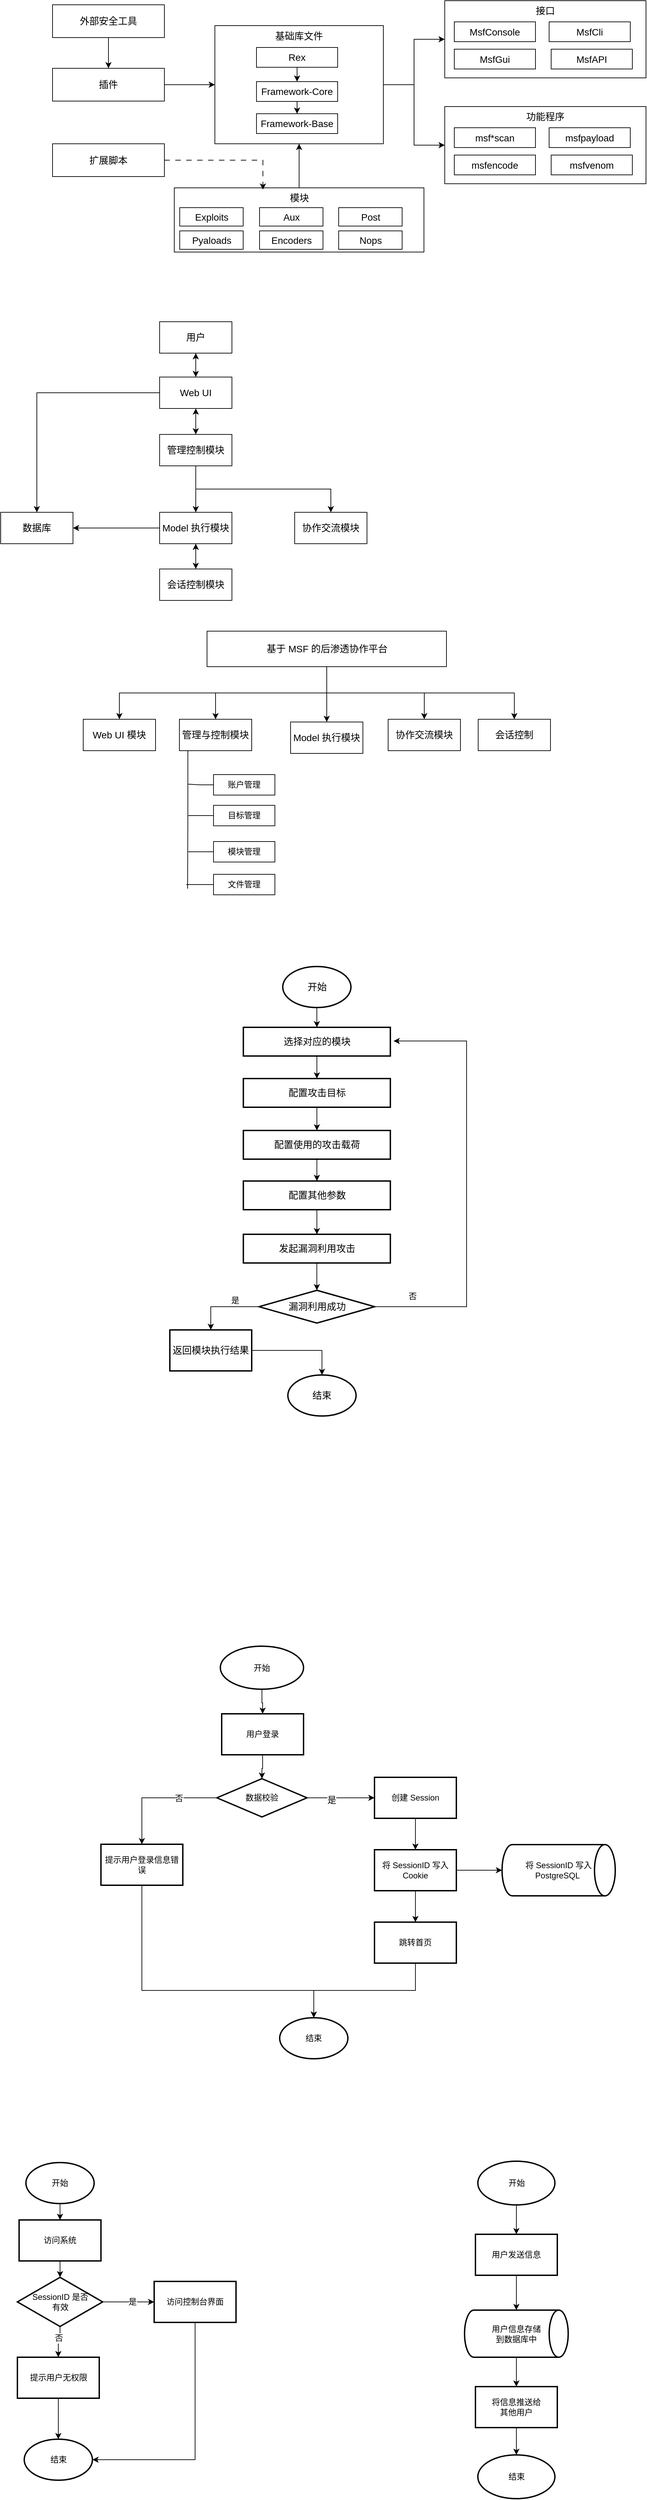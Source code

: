 <mxfile version="24.5.2" type="github">
  <diagram name="第 1 页" id="Pq7LRNEMIVmDGtsw7FPM">
    <mxGraphModel dx="1235" dy="669" grid="0" gridSize="10" guides="1" tooltips="1" connect="1" arrows="1" fold="1" page="0" pageScale="1" pageWidth="827" pageHeight="1169" math="0" shadow="0">
      <root>
        <mxCell id="0" />
        <mxCell id="1" parent="0" />
        <mxCell id="Ie2kDliUhMyuqAFJr6fS-40" value="" style="group" parent="1" vertex="1" connectable="0">
          <mxGeometry x="126" y="84" width="870" height="368" as="geometry" />
        </mxCell>
        <mxCell id="Ie2kDliUhMyuqAFJr6fS-12" value="" style="edgeStyle=orthogonalEdgeStyle;rounded=0;orthogonalLoop=1;jettySize=auto;html=1;" parent="Ie2kDliUhMyuqAFJr6fS-40" source="Ie2kDliUhMyuqAFJr6fS-1" target="Ie2kDliUhMyuqAFJr6fS-2" edge="1">
          <mxGeometry relative="1" as="geometry" />
        </mxCell>
        <mxCell id="Ie2kDliUhMyuqAFJr6fS-1" value="外部安全工具" style="rounded=0;whiteSpace=wrap;html=1;fontSize=14;" parent="Ie2kDliUhMyuqAFJr6fS-40" vertex="1">
          <mxGeometry y="6" width="164" height="48" as="geometry" />
        </mxCell>
        <mxCell id="Ie2kDliUhMyuqAFJr6fS-10" value="" style="edgeStyle=orthogonalEdgeStyle;rounded=0;orthogonalLoop=1;jettySize=auto;html=1;" parent="Ie2kDliUhMyuqAFJr6fS-40" source="Ie2kDliUhMyuqAFJr6fS-2" target="Ie2kDliUhMyuqAFJr6fS-3" edge="1">
          <mxGeometry relative="1" as="geometry" />
        </mxCell>
        <mxCell id="Ie2kDliUhMyuqAFJr6fS-2" value="插件" style="rounded=0;whiteSpace=wrap;html=1;fontSize=14;" parent="Ie2kDliUhMyuqAFJr6fS-40" vertex="1">
          <mxGeometry y="99" width="164" height="48" as="geometry" />
        </mxCell>
        <mxCell id="Ie2kDliUhMyuqAFJr6fS-4" value="扩展脚本" style="rounded=0;whiteSpace=wrap;html=1;fontSize=14;" parent="Ie2kDliUhMyuqAFJr6fS-40" vertex="1">
          <mxGeometry y="209.5" width="164" height="48" as="geometry" />
        </mxCell>
        <mxCell id="Ie2kDliUhMyuqAFJr6fS-11" value="" style="group" parent="Ie2kDliUhMyuqAFJr6fS-40" vertex="1" connectable="0">
          <mxGeometry x="238" y="36.5" width="247" height="173" as="geometry" />
        </mxCell>
        <mxCell id="Ie2kDliUhMyuqAFJr6fS-3" value="基础库文件" style="rounded=0;whiteSpace=wrap;html=1;fontSize=14;verticalAlign=top;" parent="Ie2kDliUhMyuqAFJr6fS-11" vertex="1">
          <mxGeometry width="247" height="173" as="geometry" />
        </mxCell>
        <mxCell id="Ie2kDliUhMyuqAFJr6fS-8" value="" style="edgeStyle=orthogonalEdgeStyle;rounded=0;orthogonalLoop=1;jettySize=auto;html=1;" parent="Ie2kDliUhMyuqAFJr6fS-11" source="Ie2kDliUhMyuqAFJr6fS-5" target="Ie2kDliUhMyuqAFJr6fS-6" edge="1">
          <mxGeometry relative="1" as="geometry" />
        </mxCell>
        <mxCell id="Ie2kDliUhMyuqAFJr6fS-5" value="Rex" style="rounded=0;whiteSpace=wrap;html=1;fontSize=14;" parent="Ie2kDliUhMyuqAFJr6fS-11" vertex="1">
          <mxGeometry x="61" y="32" width="119" height="29" as="geometry" />
        </mxCell>
        <mxCell id="Ie2kDliUhMyuqAFJr6fS-9" value="" style="edgeStyle=orthogonalEdgeStyle;rounded=0;orthogonalLoop=1;jettySize=auto;html=1;" parent="Ie2kDliUhMyuqAFJr6fS-11" source="Ie2kDliUhMyuqAFJr6fS-6" target="Ie2kDliUhMyuqAFJr6fS-7" edge="1">
          <mxGeometry relative="1" as="geometry" />
        </mxCell>
        <mxCell id="Ie2kDliUhMyuqAFJr6fS-6" value="Framework-Core" style="rounded=0;whiteSpace=wrap;html=1;fontSize=14;" parent="Ie2kDliUhMyuqAFJr6fS-11" vertex="1">
          <mxGeometry x="61" y="82" width="119" height="29" as="geometry" />
        </mxCell>
        <mxCell id="Ie2kDliUhMyuqAFJr6fS-7" value="Framework-Base" style="rounded=0;whiteSpace=wrap;html=1;fontSize=14;" parent="Ie2kDliUhMyuqAFJr6fS-11" vertex="1">
          <mxGeometry x="61" y="129" width="119" height="29" as="geometry" />
        </mxCell>
        <mxCell id="Ie2kDliUhMyuqAFJr6fS-20" value="" style="group" parent="Ie2kDliUhMyuqAFJr6fS-40" vertex="1" connectable="0">
          <mxGeometry x="178.5" y="274" width="366" height="94" as="geometry" />
        </mxCell>
        <mxCell id="Ie2kDliUhMyuqAFJr6fS-13" value="模块" style="rounded=0;whiteSpace=wrap;html=1;fontSize=14;verticalAlign=top;" parent="Ie2kDliUhMyuqAFJr6fS-20" vertex="1">
          <mxGeometry width="366" height="94" as="geometry" />
        </mxCell>
        <mxCell id="Ie2kDliUhMyuqAFJr6fS-14" value="Exploits" style="rounded=0;whiteSpace=wrap;html=1;fontSize=14;" parent="Ie2kDliUhMyuqAFJr6fS-20" vertex="1">
          <mxGeometry x="8" y="29" width="93" height="27" as="geometry" />
        </mxCell>
        <mxCell id="Ie2kDliUhMyuqAFJr6fS-15" value="Aux" style="rounded=0;whiteSpace=wrap;html=1;fontSize=14;" parent="Ie2kDliUhMyuqAFJr6fS-20" vertex="1">
          <mxGeometry x="125" y="29" width="93" height="27" as="geometry" />
        </mxCell>
        <mxCell id="Ie2kDliUhMyuqAFJr6fS-16" value="Post" style="rounded=0;whiteSpace=wrap;html=1;fontSize=14;" parent="Ie2kDliUhMyuqAFJr6fS-20" vertex="1">
          <mxGeometry x="241" y="29" width="93" height="27" as="geometry" />
        </mxCell>
        <mxCell id="Ie2kDliUhMyuqAFJr6fS-17" value="Pyaloads" style="rounded=0;whiteSpace=wrap;html=1;fontSize=14;" parent="Ie2kDliUhMyuqAFJr6fS-20" vertex="1">
          <mxGeometry x="8" y="63" width="93" height="27" as="geometry" />
        </mxCell>
        <mxCell id="Ie2kDliUhMyuqAFJr6fS-18" value="Encoders" style="rounded=0;whiteSpace=wrap;html=1;fontSize=14;" parent="Ie2kDliUhMyuqAFJr6fS-20" vertex="1">
          <mxGeometry x="125" y="63" width="93" height="27" as="geometry" />
        </mxCell>
        <mxCell id="Ie2kDliUhMyuqAFJr6fS-19" value="Nops" style="rounded=0;whiteSpace=wrap;html=1;fontSize=14;" parent="Ie2kDliUhMyuqAFJr6fS-20" vertex="1">
          <mxGeometry x="241" y="63" width="93" height="27" as="geometry" />
        </mxCell>
        <mxCell id="Ie2kDliUhMyuqAFJr6fS-23" style="edgeStyle=orthogonalEdgeStyle;rounded=0;orthogonalLoop=1;jettySize=auto;html=1;entryX=0.5;entryY=1;entryDx=0;entryDy=0;" parent="Ie2kDliUhMyuqAFJr6fS-40" source="Ie2kDliUhMyuqAFJr6fS-13" target="Ie2kDliUhMyuqAFJr6fS-3" edge="1">
          <mxGeometry relative="1" as="geometry" />
        </mxCell>
        <mxCell id="Ie2kDliUhMyuqAFJr6fS-24" style="edgeStyle=orthogonalEdgeStyle;rounded=0;orthogonalLoop=1;jettySize=auto;html=1;entryX=0.355;entryY=0.028;entryDx=0;entryDy=0;entryPerimeter=0;dashed=1;dashPattern=8 8;" parent="Ie2kDliUhMyuqAFJr6fS-40" source="Ie2kDliUhMyuqAFJr6fS-4" target="Ie2kDliUhMyuqAFJr6fS-13" edge="1">
          <mxGeometry relative="1" as="geometry" />
        </mxCell>
        <mxCell id="Ie2kDliUhMyuqAFJr6fS-31" value="" style="group" parent="Ie2kDliUhMyuqAFJr6fS-40" vertex="1" connectable="0">
          <mxGeometry x="575" width="295" height="113" as="geometry" />
        </mxCell>
        <mxCell id="Ie2kDliUhMyuqAFJr6fS-25" value="接口" style="rounded=0;whiteSpace=wrap;html=1;fontSize=14;verticalAlign=top;" parent="Ie2kDliUhMyuqAFJr6fS-31" vertex="1">
          <mxGeometry width="295" height="113" as="geometry" />
        </mxCell>
        <mxCell id="Ie2kDliUhMyuqAFJr6fS-26" value="MsfConsole" style="rounded=0;whiteSpace=wrap;html=1;fontSize=14;" parent="Ie2kDliUhMyuqAFJr6fS-31" vertex="1">
          <mxGeometry x="14" y="31" width="119" height="29" as="geometry" />
        </mxCell>
        <mxCell id="Ie2kDliUhMyuqAFJr6fS-27" value="MsfCli" style="rounded=0;whiteSpace=wrap;html=1;fontSize=14;" parent="Ie2kDliUhMyuqAFJr6fS-31" vertex="1">
          <mxGeometry x="153" y="31" width="119" height="29" as="geometry" />
        </mxCell>
        <mxCell id="Ie2kDliUhMyuqAFJr6fS-28" value="MsfGui" style="rounded=0;whiteSpace=wrap;html=1;fontSize=14;" parent="Ie2kDliUhMyuqAFJr6fS-31" vertex="1">
          <mxGeometry x="14" y="71" width="119" height="29" as="geometry" />
        </mxCell>
        <mxCell id="Ie2kDliUhMyuqAFJr6fS-29" value="MsfAPI" style="rounded=0;whiteSpace=wrap;html=1;fontSize=14;" parent="Ie2kDliUhMyuqAFJr6fS-31" vertex="1">
          <mxGeometry x="156" y="71" width="119" height="29" as="geometry" />
        </mxCell>
        <mxCell id="Ie2kDliUhMyuqAFJr6fS-32" value="" style="group" parent="Ie2kDliUhMyuqAFJr6fS-40" vertex="1" connectable="0">
          <mxGeometry x="575" y="155" width="295" height="113" as="geometry" />
        </mxCell>
        <mxCell id="Ie2kDliUhMyuqAFJr6fS-33" value="功能程序" style="rounded=0;whiteSpace=wrap;html=1;fontSize=14;verticalAlign=top;" parent="Ie2kDliUhMyuqAFJr6fS-32" vertex="1">
          <mxGeometry width="295" height="113" as="geometry" />
        </mxCell>
        <mxCell id="Ie2kDliUhMyuqAFJr6fS-34" value="msf*scan" style="rounded=0;whiteSpace=wrap;html=1;fontSize=14;" parent="Ie2kDliUhMyuqAFJr6fS-32" vertex="1">
          <mxGeometry x="14" y="31" width="119" height="29" as="geometry" />
        </mxCell>
        <mxCell id="Ie2kDliUhMyuqAFJr6fS-35" value="msfpayload" style="rounded=0;whiteSpace=wrap;html=1;fontSize=14;" parent="Ie2kDliUhMyuqAFJr6fS-32" vertex="1">
          <mxGeometry x="153" y="31" width="119" height="29" as="geometry" />
        </mxCell>
        <mxCell id="Ie2kDliUhMyuqAFJr6fS-36" value="msfencode" style="rounded=0;whiteSpace=wrap;html=1;fontSize=14;" parent="Ie2kDliUhMyuqAFJr6fS-32" vertex="1">
          <mxGeometry x="14" y="71" width="119" height="29" as="geometry" />
        </mxCell>
        <mxCell id="Ie2kDliUhMyuqAFJr6fS-37" value="msfvenom" style="rounded=0;whiteSpace=wrap;html=1;fontSize=14;" parent="Ie2kDliUhMyuqAFJr6fS-32" vertex="1">
          <mxGeometry x="156" y="71" width="119" height="29" as="geometry" />
        </mxCell>
        <mxCell id="Ie2kDliUhMyuqAFJr6fS-38" value="" style="edgeStyle=orthogonalEdgeStyle;rounded=0;orthogonalLoop=1;jettySize=auto;html=1;entryX=0;entryY=0.5;entryDx=0;entryDy=0;" parent="Ie2kDliUhMyuqAFJr6fS-40" source="Ie2kDliUhMyuqAFJr6fS-3" target="Ie2kDliUhMyuqAFJr6fS-25" edge="1">
          <mxGeometry relative="1" as="geometry" />
        </mxCell>
        <mxCell id="Ie2kDliUhMyuqAFJr6fS-39" style="edgeStyle=orthogonalEdgeStyle;rounded=0;orthogonalLoop=1;jettySize=auto;html=1;entryX=0;entryY=0.5;entryDx=0;entryDy=0;" parent="Ie2kDliUhMyuqAFJr6fS-40" source="Ie2kDliUhMyuqAFJr6fS-3" target="Ie2kDliUhMyuqAFJr6fS-33" edge="1">
          <mxGeometry relative="1" as="geometry" />
        </mxCell>
        <mxCell id="UYdXm5vF5FAGQ0O7_VkD-26" value="" style="group" parent="1" vertex="1" connectable="0">
          <mxGeometry x="50" y="554" width="537" height="408" as="geometry" />
        </mxCell>
        <mxCell id="UYdXm5vF5FAGQ0O7_VkD-1" value="用户" style="rounded=0;whiteSpace=wrap;html=1;fontSize=14;" parent="UYdXm5vF5FAGQ0O7_VkD-26" vertex="1">
          <mxGeometry x="233" width="106" height="46" as="geometry" />
        </mxCell>
        <mxCell id="UYdXm5vF5FAGQ0O7_VkD-9" value="" style="edgeStyle=orthogonalEdgeStyle;rounded=0;orthogonalLoop=1;jettySize=auto;html=1;startArrow=classic;startFill=1;" parent="UYdXm5vF5FAGQ0O7_VkD-26" source="UYdXm5vF5FAGQ0O7_VkD-2" target="UYdXm5vF5FAGQ0O7_VkD-8" edge="1">
          <mxGeometry relative="1" as="geometry" />
        </mxCell>
        <mxCell id="UYdXm5vF5FAGQ0O7_VkD-16" value="" style="edgeStyle=orthogonalEdgeStyle;rounded=0;orthogonalLoop=1;jettySize=auto;html=1;" parent="UYdXm5vF5FAGQ0O7_VkD-26" source="UYdXm5vF5FAGQ0O7_VkD-2" target="UYdXm5vF5FAGQ0O7_VkD-15" edge="1">
          <mxGeometry relative="1" as="geometry" />
        </mxCell>
        <mxCell id="UYdXm5vF5FAGQ0O7_VkD-25" value="" style="edgeStyle=orthogonalEdgeStyle;rounded=0;orthogonalLoop=1;jettySize=auto;html=1;startArrow=classic;startFill=1;" parent="UYdXm5vF5FAGQ0O7_VkD-26" source="UYdXm5vF5FAGQ0O7_VkD-2" target="UYdXm5vF5FAGQ0O7_VkD-1" edge="1">
          <mxGeometry relative="1" as="geometry" />
        </mxCell>
        <mxCell id="UYdXm5vF5FAGQ0O7_VkD-2" value="Web UI" style="rounded=0;whiteSpace=wrap;html=1;fontSize=14;" parent="UYdXm5vF5FAGQ0O7_VkD-26" vertex="1">
          <mxGeometry x="233" y="81" width="106" height="46" as="geometry" />
        </mxCell>
        <mxCell id="UYdXm5vF5FAGQ0O7_VkD-20" style="edgeStyle=orthogonalEdgeStyle;rounded=0;orthogonalLoop=1;jettySize=auto;html=1;exitX=0.5;exitY=1;exitDx=0;exitDy=0;" parent="UYdXm5vF5FAGQ0O7_VkD-26" source="UYdXm5vF5FAGQ0O7_VkD-8" target="UYdXm5vF5FAGQ0O7_VkD-18" edge="1">
          <mxGeometry relative="1" as="geometry" />
        </mxCell>
        <mxCell id="UYdXm5vF5FAGQ0O7_VkD-21" value="" style="edgeStyle=orthogonalEdgeStyle;rounded=0;orthogonalLoop=1;jettySize=auto;html=1;" parent="UYdXm5vF5FAGQ0O7_VkD-26" source="UYdXm5vF5FAGQ0O7_VkD-8" target="UYdXm5vF5FAGQ0O7_VkD-10" edge="1">
          <mxGeometry relative="1" as="geometry" />
        </mxCell>
        <mxCell id="UYdXm5vF5FAGQ0O7_VkD-8" value="管理控制模块" style="rounded=0;whiteSpace=wrap;html=1;fontSize=14;" parent="UYdXm5vF5FAGQ0O7_VkD-26" vertex="1">
          <mxGeometry x="233" y="165" width="106" height="46" as="geometry" />
        </mxCell>
        <mxCell id="UYdXm5vF5FAGQ0O7_VkD-17" style="edgeStyle=orthogonalEdgeStyle;rounded=0;orthogonalLoop=1;jettySize=auto;html=1;entryX=1;entryY=0.5;entryDx=0;entryDy=0;" parent="UYdXm5vF5FAGQ0O7_VkD-26" source="UYdXm5vF5FAGQ0O7_VkD-10" target="UYdXm5vF5FAGQ0O7_VkD-15" edge="1">
          <mxGeometry relative="1" as="geometry" />
        </mxCell>
        <mxCell id="UYdXm5vF5FAGQ0O7_VkD-10" value="Model 执行模块" style="rounded=0;whiteSpace=wrap;html=1;fontSize=14;" parent="UYdXm5vF5FAGQ0O7_VkD-26" vertex="1">
          <mxGeometry x="233" y="279" width="106" height="46" as="geometry" />
        </mxCell>
        <mxCell id="UYdXm5vF5FAGQ0O7_VkD-19" value="" style="edgeStyle=orthogonalEdgeStyle;rounded=0;orthogonalLoop=1;jettySize=auto;html=1;startArrow=classic;startFill=1;" parent="UYdXm5vF5FAGQ0O7_VkD-26" source="UYdXm5vF5FAGQ0O7_VkD-13" target="UYdXm5vF5FAGQ0O7_VkD-10" edge="1">
          <mxGeometry relative="1" as="geometry" />
        </mxCell>
        <mxCell id="UYdXm5vF5FAGQ0O7_VkD-13" value="会话控制模块" style="rounded=0;whiteSpace=wrap;html=1;fontSize=14;" parent="UYdXm5vF5FAGQ0O7_VkD-26" vertex="1">
          <mxGeometry x="233" y="362" width="106" height="46" as="geometry" />
        </mxCell>
        <mxCell id="UYdXm5vF5FAGQ0O7_VkD-15" value="数据库" style="rounded=0;whiteSpace=wrap;html=1;fontSize=14;" parent="UYdXm5vF5FAGQ0O7_VkD-26" vertex="1">
          <mxGeometry y="279" width="106" height="46" as="geometry" />
        </mxCell>
        <mxCell id="UYdXm5vF5FAGQ0O7_VkD-18" value="协作交流模块" style="rounded=0;whiteSpace=wrap;html=1;fontSize=14;" parent="UYdXm5vF5FAGQ0O7_VkD-26" vertex="1">
          <mxGeometry x="431" y="279" width="106" height="46" as="geometry" />
        </mxCell>
        <mxCell id="UYdXm5vF5FAGQ0O7_VkD-47" value="" style="group" parent="1" vertex="1" connectable="0">
          <mxGeometry x="171" y="1007" width="685" height="386" as="geometry" />
        </mxCell>
        <mxCell id="UYdXm5vF5FAGQ0O7_VkD-40" style="edgeStyle=orthogonalEdgeStyle;rounded=0;orthogonalLoop=1;jettySize=auto;html=1;exitX=0.5;exitY=1;exitDx=0;exitDy=0;" parent="UYdXm5vF5FAGQ0O7_VkD-47" source="UYdXm5vF5FAGQ0O7_VkD-27" target="UYdXm5vF5FAGQ0O7_VkD-28" edge="1">
          <mxGeometry relative="1" as="geometry" />
        </mxCell>
        <mxCell id="UYdXm5vF5FAGQ0O7_VkD-41" style="edgeStyle=orthogonalEdgeStyle;rounded=0;orthogonalLoop=1;jettySize=auto;html=1;entryX=0.5;entryY=0;entryDx=0;entryDy=0;" parent="UYdXm5vF5FAGQ0O7_VkD-47" source="UYdXm5vF5FAGQ0O7_VkD-27" target="UYdXm5vF5FAGQ0O7_VkD-29" edge="1">
          <mxGeometry relative="1" as="geometry" />
        </mxCell>
        <mxCell id="UYdXm5vF5FAGQ0O7_VkD-42" style="edgeStyle=orthogonalEdgeStyle;rounded=0;orthogonalLoop=1;jettySize=auto;html=1;" parent="UYdXm5vF5FAGQ0O7_VkD-47" source="UYdXm5vF5FAGQ0O7_VkD-27" target="UYdXm5vF5FAGQ0O7_VkD-30" edge="1">
          <mxGeometry relative="1" as="geometry" />
        </mxCell>
        <mxCell id="UYdXm5vF5FAGQ0O7_VkD-43" style="edgeStyle=orthogonalEdgeStyle;rounded=0;orthogonalLoop=1;jettySize=auto;html=1;" parent="UYdXm5vF5FAGQ0O7_VkD-47" source="UYdXm5vF5FAGQ0O7_VkD-27" target="UYdXm5vF5FAGQ0O7_VkD-31" edge="1">
          <mxGeometry relative="1" as="geometry" />
        </mxCell>
        <mxCell id="UYdXm5vF5FAGQ0O7_VkD-44" style="edgeStyle=orthogonalEdgeStyle;rounded=0;orthogonalLoop=1;jettySize=auto;html=1;exitX=0.5;exitY=1;exitDx=0;exitDy=0;" parent="UYdXm5vF5FAGQ0O7_VkD-47" source="UYdXm5vF5FAGQ0O7_VkD-27" target="UYdXm5vF5FAGQ0O7_VkD-32" edge="1">
          <mxGeometry relative="1" as="geometry" />
        </mxCell>
        <mxCell id="UYdXm5vF5FAGQ0O7_VkD-27" value="基于 MSF 的后渗透协作平台" style="rounded=0;whiteSpace=wrap;html=1;fontSize=14;" parent="UYdXm5vF5FAGQ0O7_VkD-47" vertex="1">
          <mxGeometry x="181.5" width="351" height="52" as="geometry" />
        </mxCell>
        <mxCell id="UYdXm5vF5FAGQ0O7_VkD-28" value="Web UI 模块" style="rounded=0;whiteSpace=wrap;html=1;fontSize=14;" parent="UYdXm5vF5FAGQ0O7_VkD-47" vertex="1">
          <mxGeometry y="129" width="106" height="46" as="geometry" />
        </mxCell>
        <mxCell id="UYdXm5vF5FAGQ0O7_VkD-36" style="edgeStyle=orthogonalEdgeStyle;rounded=0;orthogonalLoop=1;jettySize=auto;html=1;exitX=0.117;exitY=0.978;exitDx=0;exitDy=0;exitPerimeter=0;endArrow=none;endFill=0;" parent="UYdXm5vF5FAGQ0O7_VkD-47" source="UYdXm5vF5FAGQ0O7_VkD-29" edge="1">
          <mxGeometry relative="1" as="geometry">
            <mxPoint x="153" y="377" as="targetPoint" />
          </mxGeometry>
        </mxCell>
        <mxCell id="UYdXm5vF5FAGQ0O7_VkD-29" value="管理与控制模块" style="rounded=0;whiteSpace=wrap;html=1;fontSize=14;" parent="UYdXm5vF5FAGQ0O7_VkD-47" vertex="1">
          <mxGeometry x="141" y="129" width="106" height="46" as="geometry" />
        </mxCell>
        <mxCell id="UYdXm5vF5FAGQ0O7_VkD-30" value="Model 执行模块" style="rounded=0;whiteSpace=wrap;html=1;fontSize=14;" parent="UYdXm5vF5FAGQ0O7_VkD-47" vertex="1">
          <mxGeometry x="304" y="133" width="106" height="46" as="geometry" />
        </mxCell>
        <mxCell id="UYdXm5vF5FAGQ0O7_VkD-31" value="协作交流模块" style="rounded=0;whiteSpace=wrap;html=1;fontSize=14;" parent="UYdXm5vF5FAGQ0O7_VkD-47" vertex="1">
          <mxGeometry x="447" y="129" width="106" height="46" as="geometry" />
        </mxCell>
        <mxCell id="UYdXm5vF5FAGQ0O7_VkD-32" value="会话控制" style="rounded=0;whiteSpace=wrap;html=1;fontSize=14;" parent="UYdXm5vF5FAGQ0O7_VkD-47" vertex="1">
          <mxGeometry x="579" y="129" width="106" height="46" as="geometry" />
        </mxCell>
        <mxCell id="UYdXm5vF5FAGQ0O7_VkD-37" style="edgeStyle=orthogonalEdgeStyle;rounded=0;orthogonalLoop=1;jettySize=auto;html=1;endArrow=none;endFill=0;" parent="UYdXm5vF5FAGQ0O7_VkD-47" source="UYdXm5vF5FAGQ0O7_VkD-33" edge="1">
          <mxGeometry relative="1" as="geometry">
            <mxPoint x="153" y="224" as="targetPoint" />
          </mxGeometry>
        </mxCell>
        <mxCell id="UYdXm5vF5FAGQ0O7_VkD-33" value="账户管理" style="rounded=0;whiteSpace=wrap;html=1;" parent="UYdXm5vF5FAGQ0O7_VkD-47" vertex="1">
          <mxGeometry x="191" y="210" width="90" height="30" as="geometry" />
        </mxCell>
        <mxCell id="UYdXm5vF5FAGQ0O7_VkD-38" style="edgeStyle=orthogonalEdgeStyle;rounded=0;orthogonalLoop=1;jettySize=auto;html=1;endArrow=none;endFill=0;" parent="UYdXm5vF5FAGQ0O7_VkD-47" source="UYdXm5vF5FAGQ0O7_VkD-34" edge="1">
          <mxGeometry relative="1" as="geometry">
            <mxPoint x="154.2" y="270" as="targetPoint" />
          </mxGeometry>
        </mxCell>
        <mxCell id="UYdXm5vF5FAGQ0O7_VkD-34" value="目标管理" style="rounded=0;whiteSpace=wrap;html=1;" parent="UYdXm5vF5FAGQ0O7_VkD-47" vertex="1">
          <mxGeometry x="191" y="255" width="90" height="30" as="geometry" />
        </mxCell>
        <mxCell id="UYdXm5vF5FAGQ0O7_VkD-39" style="edgeStyle=orthogonalEdgeStyle;rounded=0;orthogonalLoop=1;jettySize=auto;html=1;endArrow=none;endFill=0;" parent="UYdXm5vF5FAGQ0O7_VkD-47" source="UYdXm5vF5FAGQ0O7_VkD-35" edge="1">
          <mxGeometry relative="1" as="geometry">
            <mxPoint x="154" y="323" as="targetPoint" />
          </mxGeometry>
        </mxCell>
        <mxCell id="UYdXm5vF5FAGQ0O7_VkD-35" value="模块管理" style="rounded=0;whiteSpace=wrap;html=1;" parent="UYdXm5vF5FAGQ0O7_VkD-47" vertex="1">
          <mxGeometry x="191" y="308" width="90" height="30" as="geometry" />
        </mxCell>
        <mxCell id="UYdXm5vF5FAGQ0O7_VkD-46" style="edgeStyle=orthogonalEdgeStyle;rounded=0;orthogonalLoop=1;jettySize=auto;html=1;endArrow=none;endFill=0;" parent="UYdXm5vF5FAGQ0O7_VkD-47" source="UYdXm5vF5FAGQ0O7_VkD-45" edge="1">
          <mxGeometry relative="1" as="geometry">
            <mxPoint x="151" y="371" as="targetPoint" />
          </mxGeometry>
        </mxCell>
        <mxCell id="UYdXm5vF5FAGQ0O7_VkD-45" value="文件管理" style="rounded=0;whiteSpace=wrap;html=1;" parent="UYdXm5vF5FAGQ0O7_VkD-47" vertex="1">
          <mxGeometry x="191" y="356" width="90" height="30" as="geometry" />
        </mxCell>
        <mxCell id="UYdXm5vF5FAGQ0O7_VkD-69" value="" style="group" parent="1" vertex="1" connectable="0">
          <mxGeometry x="298" y="1498" width="435" height="658" as="geometry" />
        </mxCell>
        <mxCell id="UYdXm5vF5FAGQ0O7_VkD-51" value="" style="edgeStyle=orthogonalEdgeStyle;rounded=0;orthogonalLoop=1;jettySize=auto;html=1;" parent="UYdXm5vF5FAGQ0O7_VkD-69" source="UYdXm5vF5FAGQ0O7_VkD-49" target="UYdXm5vF5FAGQ0O7_VkD-50" edge="1">
          <mxGeometry relative="1" as="geometry" />
        </mxCell>
        <mxCell id="UYdXm5vF5FAGQ0O7_VkD-49" value="开始" style="strokeWidth=2;html=1;shape=mxgraph.flowchart.start_1;whiteSpace=wrap;fontSize=14;" parent="UYdXm5vF5FAGQ0O7_VkD-69" vertex="1">
          <mxGeometry x="165.5" width="100" height="60" as="geometry" />
        </mxCell>
        <mxCell id="UYdXm5vF5FAGQ0O7_VkD-53" value="" style="edgeStyle=orthogonalEdgeStyle;rounded=0;orthogonalLoop=1;jettySize=auto;html=1;" parent="UYdXm5vF5FAGQ0O7_VkD-69" source="UYdXm5vF5FAGQ0O7_VkD-50" target="UYdXm5vF5FAGQ0O7_VkD-52" edge="1">
          <mxGeometry relative="1" as="geometry" />
        </mxCell>
        <mxCell id="UYdXm5vF5FAGQ0O7_VkD-50" value="选择对应的模块" style="whiteSpace=wrap;html=1;fontSize=14;strokeWidth=2;" parent="UYdXm5vF5FAGQ0O7_VkD-69" vertex="1">
          <mxGeometry x="107.75" y="89" width="215.5" height="42" as="geometry" />
        </mxCell>
        <mxCell id="UYdXm5vF5FAGQ0O7_VkD-55" value="" style="edgeStyle=orthogonalEdgeStyle;rounded=0;orthogonalLoop=1;jettySize=auto;html=1;" parent="UYdXm5vF5FAGQ0O7_VkD-69" source="UYdXm5vF5FAGQ0O7_VkD-52" target="UYdXm5vF5FAGQ0O7_VkD-54" edge="1">
          <mxGeometry relative="1" as="geometry" />
        </mxCell>
        <mxCell id="UYdXm5vF5FAGQ0O7_VkD-52" value="配置攻击目标" style="whiteSpace=wrap;html=1;fontSize=14;strokeWidth=2;" parent="UYdXm5vF5FAGQ0O7_VkD-69" vertex="1">
          <mxGeometry x="107.75" y="164" width="215.5" height="42" as="geometry" />
        </mxCell>
        <mxCell id="UYdXm5vF5FAGQ0O7_VkD-57" value="" style="edgeStyle=orthogonalEdgeStyle;rounded=0;orthogonalLoop=1;jettySize=auto;html=1;" parent="UYdXm5vF5FAGQ0O7_VkD-69" source="UYdXm5vF5FAGQ0O7_VkD-54" target="UYdXm5vF5FAGQ0O7_VkD-56" edge="1">
          <mxGeometry relative="1" as="geometry" />
        </mxCell>
        <mxCell id="UYdXm5vF5FAGQ0O7_VkD-54" value="配置使用的攻击载荷" style="whiteSpace=wrap;html=1;fontSize=14;strokeWidth=2;" parent="UYdXm5vF5FAGQ0O7_VkD-69" vertex="1">
          <mxGeometry x="107.75" y="240" width="215.5" height="42" as="geometry" />
        </mxCell>
        <mxCell id="UYdXm5vF5FAGQ0O7_VkD-59" value="" style="edgeStyle=orthogonalEdgeStyle;rounded=0;orthogonalLoop=1;jettySize=auto;html=1;" parent="UYdXm5vF5FAGQ0O7_VkD-69" source="UYdXm5vF5FAGQ0O7_VkD-56" target="UYdXm5vF5FAGQ0O7_VkD-58" edge="1">
          <mxGeometry relative="1" as="geometry" />
        </mxCell>
        <mxCell id="UYdXm5vF5FAGQ0O7_VkD-56" value="配置其他参数" style="whiteSpace=wrap;html=1;fontSize=14;strokeWidth=2;" parent="UYdXm5vF5FAGQ0O7_VkD-69" vertex="1">
          <mxGeometry x="107.75" y="314" width="215.5" height="42" as="geometry" />
        </mxCell>
        <mxCell id="UYdXm5vF5FAGQ0O7_VkD-61" value="" style="edgeStyle=orthogonalEdgeStyle;rounded=0;orthogonalLoop=1;jettySize=auto;html=1;" parent="UYdXm5vF5FAGQ0O7_VkD-69" source="UYdXm5vF5FAGQ0O7_VkD-58" target="UYdXm5vF5FAGQ0O7_VkD-60" edge="1">
          <mxGeometry relative="1" as="geometry" />
        </mxCell>
        <mxCell id="UYdXm5vF5FAGQ0O7_VkD-58" value="发起漏洞利用攻击" style="whiteSpace=wrap;html=1;fontSize=14;strokeWidth=2;" parent="UYdXm5vF5FAGQ0O7_VkD-69" vertex="1">
          <mxGeometry x="107.75" y="392" width="215.5" height="42" as="geometry" />
        </mxCell>
        <mxCell id="UYdXm5vF5FAGQ0O7_VkD-63" value="" style="edgeStyle=orthogonalEdgeStyle;rounded=0;orthogonalLoop=1;jettySize=auto;html=1;" parent="UYdXm5vF5FAGQ0O7_VkD-69" source="UYdXm5vF5FAGQ0O7_VkD-60" target="UYdXm5vF5FAGQ0O7_VkD-62" edge="1">
          <mxGeometry relative="1" as="geometry" />
        </mxCell>
        <mxCell id="UYdXm5vF5FAGQ0O7_VkD-66" style="edgeStyle=orthogonalEdgeStyle;rounded=0;orthogonalLoop=1;jettySize=auto;html=1;entryX=1;entryY=0.5;entryDx=0;entryDy=0;exitX=1;exitY=0.5;exitDx=0;exitDy=0;" parent="UYdXm5vF5FAGQ0O7_VkD-69" source="UYdXm5vF5FAGQ0O7_VkD-60" edge="1">
          <mxGeometry relative="1" as="geometry">
            <mxPoint x="328" y="109" as="targetPoint" />
            <mxPoint x="305" y="662" as="sourcePoint" />
            <Array as="points">
              <mxPoint x="435" y="498" />
              <mxPoint x="435" y="109" />
            </Array>
          </mxGeometry>
        </mxCell>
        <mxCell id="UYdXm5vF5FAGQ0O7_VkD-60" value="漏洞利用成功" style="rhombus;whiteSpace=wrap;html=1;fontSize=14;strokeWidth=2;" parent="UYdXm5vF5FAGQ0O7_VkD-69" vertex="1">
          <mxGeometry x="130.75" y="474" width="169.5" height="48" as="geometry" />
        </mxCell>
        <mxCell id="UYdXm5vF5FAGQ0O7_VkD-62" value="返回模块执行结果" style="whiteSpace=wrap;html=1;fontSize=14;strokeWidth=2;" parent="UYdXm5vF5FAGQ0O7_VkD-69" vertex="1">
          <mxGeometry y="532" width="120" height="60" as="geometry" />
        </mxCell>
        <mxCell id="UYdXm5vF5FAGQ0O7_VkD-64" value="结束" style="strokeWidth=2;html=1;shape=mxgraph.flowchart.start_1;whiteSpace=wrap;fontSize=14;" parent="UYdXm5vF5FAGQ0O7_VkD-69" vertex="1">
          <mxGeometry x="173" y="598" width="100" height="60" as="geometry" />
        </mxCell>
        <mxCell id="UYdXm5vF5FAGQ0O7_VkD-65" style="edgeStyle=orthogonalEdgeStyle;rounded=0;orthogonalLoop=1;jettySize=auto;html=1;entryX=0.5;entryY=0;entryDx=0;entryDy=0;entryPerimeter=0;" parent="UYdXm5vF5FAGQ0O7_VkD-69" source="UYdXm5vF5FAGQ0O7_VkD-62" target="UYdXm5vF5FAGQ0O7_VkD-64" edge="1">
          <mxGeometry relative="1" as="geometry" />
        </mxCell>
        <mxCell id="UYdXm5vF5FAGQ0O7_VkD-67" value="是" style="text;html=1;align=center;verticalAlign=middle;whiteSpace=wrap;rounded=0;" parent="UYdXm5vF5FAGQ0O7_VkD-69" vertex="1">
          <mxGeometry x="66" y="474" width="60" height="30" as="geometry" />
        </mxCell>
        <mxCell id="UYdXm5vF5FAGQ0O7_VkD-68" value="否" style="text;html=1;align=center;verticalAlign=middle;whiteSpace=wrap;rounded=0;" parent="UYdXm5vF5FAGQ0O7_VkD-69" vertex="1">
          <mxGeometry x="326" y="468" width="60" height="30" as="geometry" />
        </mxCell>
        <mxCell id="HWHErDfSJxv5yxR6spuk-3" value="" style="edgeStyle=orthogonalEdgeStyle;rounded=0;orthogonalLoop=1;jettySize=auto;html=1;" edge="1" parent="1" source="HWHErDfSJxv5yxR6spuk-1" target="HWHErDfSJxv5yxR6spuk-2">
          <mxGeometry relative="1" as="geometry" />
        </mxCell>
        <mxCell id="HWHErDfSJxv5yxR6spuk-1" value="开始" style="strokeWidth=2;html=1;shape=mxgraph.flowchart.start_1;whiteSpace=wrap;" vertex="1" parent="1">
          <mxGeometry x="372" y="2493" width="122" height="63" as="geometry" />
        </mxCell>
        <mxCell id="HWHErDfSJxv5yxR6spuk-5" value="" style="edgeStyle=orthogonalEdgeStyle;rounded=0;orthogonalLoop=1;jettySize=auto;html=1;" edge="1" parent="1" source="HWHErDfSJxv5yxR6spuk-2" target="HWHErDfSJxv5yxR6spuk-4">
          <mxGeometry relative="1" as="geometry" />
        </mxCell>
        <mxCell id="HWHErDfSJxv5yxR6spuk-2" value="用户登录" style="whiteSpace=wrap;html=1;strokeWidth=2;" vertex="1" parent="1">
          <mxGeometry x="374" y="2592" width="120" height="60" as="geometry" />
        </mxCell>
        <mxCell id="HWHErDfSJxv5yxR6spuk-8" value="" style="edgeStyle=orthogonalEdgeStyle;rounded=0;orthogonalLoop=1;jettySize=auto;html=1;" edge="1" parent="1" source="HWHErDfSJxv5yxR6spuk-4" target="HWHErDfSJxv5yxR6spuk-7">
          <mxGeometry relative="1" as="geometry" />
        </mxCell>
        <mxCell id="HWHErDfSJxv5yxR6spuk-26" value="&lt;font style=&quot;font-size: 13px;&quot;&gt;是&lt;/font&gt;" style="edgeLabel;html=1;align=center;verticalAlign=middle;resizable=0;points=[];" vertex="1" connectable="0" parent="HWHErDfSJxv5yxR6spuk-8">
          <mxGeometry x="-0.273" y="-3" relative="1" as="geometry">
            <mxPoint as="offset" />
          </mxGeometry>
        </mxCell>
        <mxCell id="HWHErDfSJxv5yxR6spuk-20" style="edgeStyle=orthogonalEdgeStyle;rounded=0;orthogonalLoop=1;jettySize=auto;html=1;" edge="1" parent="1" source="HWHErDfSJxv5yxR6spuk-4" target="HWHErDfSJxv5yxR6spuk-14">
          <mxGeometry relative="1" as="geometry" />
        </mxCell>
        <mxCell id="HWHErDfSJxv5yxR6spuk-27" value="&lt;font style=&quot;font-size: 12px;&quot;&gt;否&lt;/font&gt;" style="edgeLabel;html=1;align=center;verticalAlign=middle;resizable=0;points=[];" vertex="1" connectable="0" parent="HWHErDfSJxv5yxR6spuk-20">
          <mxGeometry x="-0.368" y="1" relative="1" as="geometry">
            <mxPoint as="offset" />
          </mxGeometry>
        </mxCell>
        <mxCell id="HWHErDfSJxv5yxR6spuk-4" value="数据校验" style="rhombus;whiteSpace=wrap;html=1;strokeWidth=2;" vertex="1" parent="1">
          <mxGeometry x="367" y="2687" width="132" height="56" as="geometry" />
        </mxCell>
        <mxCell id="HWHErDfSJxv5yxR6spuk-10" value="" style="edgeStyle=orthogonalEdgeStyle;rounded=0;orthogonalLoop=1;jettySize=auto;html=1;" edge="1" parent="1" source="HWHErDfSJxv5yxR6spuk-7" target="HWHErDfSJxv5yxR6spuk-9">
          <mxGeometry relative="1" as="geometry" />
        </mxCell>
        <mxCell id="HWHErDfSJxv5yxR6spuk-7" value="创建 Session" style="whiteSpace=wrap;html=1;strokeWidth=2;" vertex="1" parent="1">
          <mxGeometry x="598" y="2685" width="120" height="60" as="geometry" />
        </mxCell>
        <mxCell id="HWHErDfSJxv5yxR6spuk-13" value="" style="edgeStyle=orthogonalEdgeStyle;rounded=0;orthogonalLoop=1;jettySize=auto;html=1;" edge="1" parent="1" source="HWHErDfSJxv5yxR6spuk-9" target="HWHErDfSJxv5yxR6spuk-12">
          <mxGeometry relative="1" as="geometry" />
        </mxCell>
        <mxCell id="HWHErDfSJxv5yxR6spuk-9" value="将 SessionID 写入 Cookie" style="whiteSpace=wrap;html=1;strokeWidth=2;" vertex="1" parent="1">
          <mxGeometry x="598" y="2791" width="120" height="60" as="geometry" />
        </mxCell>
        <mxCell id="HWHErDfSJxv5yxR6spuk-11" value="将 SessionID 写入 PostgreSQL&amp;nbsp;" style="strokeWidth=2;html=1;shape=mxgraph.flowchart.direct_data;whiteSpace=wrap;" vertex="1" parent="1">
          <mxGeometry x="785" y="2783.5" width="166" height="75" as="geometry" />
        </mxCell>
        <mxCell id="HWHErDfSJxv5yxR6spuk-12" value="跳转首页" style="whiteSpace=wrap;html=1;strokeWidth=2;" vertex="1" parent="1">
          <mxGeometry x="598" y="2897" width="120" height="60" as="geometry" />
        </mxCell>
        <mxCell id="HWHErDfSJxv5yxR6spuk-14" value="提示用户登录信息错误" style="whiteSpace=wrap;html=1;strokeWidth=2;" vertex="1" parent="1">
          <mxGeometry x="197" y="2783" width="120" height="60" as="geometry" />
        </mxCell>
        <mxCell id="HWHErDfSJxv5yxR6spuk-16" value="结束" style="strokeWidth=2;html=1;shape=mxgraph.flowchart.start_1;whiteSpace=wrap;" vertex="1" parent="1">
          <mxGeometry x="459" y="3037" width="100" height="60" as="geometry" />
        </mxCell>
        <mxCell id="HWHErDfSJxv5yxR6spuk-21" style="edgeStyle=orthogonalEdgeStyle;rounded=0;orthogonalLoop=1;jettySize=auto;html=1;entryX=0.5;entryY=0;entryDx=0;entryDy=0;entryPerimeter=0;exitX=0.5;exitY=1;exitDx=0;exitDy=0;" edge="1" parent="1" source="HWHErDfSJxv5yxR6spuk-12" target="HWHErDfSJxv5yxR6spuk-16">
          <mxGeometry relative="1" as="geometry" />
        </mxCell>
        <mxCell id="HWHErDfSJxv5yxR6spuk-22" style="edgeStyle=orthogonalEdgeStyle;rounded=0;orthogonalLoop=1;jettySize=auto;html=1;entryX=0;entryY=0.5;entryDx=0;entryDy=0;entryPerimeter=0;" edge="1" parent="1" source="HWHErDfSJxv5yxR6spuk-9" target="HWHErDfSJxv5yxR6spuk-11">
          <mxGeometry relative="1" as="geometry" />
        </mxCell>
        <mxCell id="HWHErDfSJxv5yxR6spuk-32" value="" style="edgeStyle=orthogonalEdgeStyle;rounded=0;orthogonalLoop=1;jettySize=auto;html=1;" edge="1" parent="1" source="HWHErDfSJxv5yxR6spuk-30" target="HWHErDfSJxv5yxR6spuk-31">
          <mxGeometry relative="1" as="geometry" />
        </mxCell>
        <mxCell id="HWHErDfSJxv5yxR6spuk-30" value="开始" style="strokeWidth=2;html=1;shape=mxgraph.flowchart.start_1;whiteSpace=wrap;" vertex="1" parent="1">
          <mxGeometry x="87" y="3249" width="100" height="60" as="geometry" />
        </mxCell>
        <mxCell id="HWHErDfSJxv5yxR6spuk-34" value="" style="edgeStyle=orthogonalEdgeStyle;rounded=0;orthogonalLoop=1;jettySize=auto;html=1;" edge="1" parent="1" source="HWHErDfSJxv5yxR6spuk-31" target="HWHErDfSJxv5yxR6spuk-33">
          <mxGeometry relative="1" as="geometry" />
        </mxCell>
        <mxCell id="HWHErDfSJxv5yxR6spuk-31" value="访问系统" style="whiteSpace=wrap;html=1;strokeWidth=2;" vertex="1" parent="1">
          <mxGeometry x="77" y="3333" width="120" height="60" as="geometry" />
        </mxCell>
        <mxCell id="HWHErDfSJxv5yxR6spuk-38" value="" style="edgeStyle=orthogonalEdgeStyle;rounded=0;orthogonalLoop=1;jettySize=auto;html=1;" edge="1" parent="1" source="HWHErDfSJxv5yxR6spuk-33" target="HWHErDfSJxv5yxR6spuk-37">
          <mxGeometry relative="1" as="geometry" />
        </mxCell>
        <mxCell id="HWHErDfSJxv5yxR6spuk-44" value="&lt;font style=&quot;font-size: 12px;&quot;&gt;是&lt;/font&gt;" style="edgeLabel;html=1;align=center;verticalAlign=middle;resizable=0;points=[];" vertex="1" connectable="0" parent="HWHErDfSJxv5yxR6spuk-38">
          <mxGeometry x="0.151" relative="1" as="geometry">
            <mxPoint as="offset" />
          </mxGeometry>
        </mxCell>
        <mxCell id="HWHErDfSJxv5yxR6spuk-40" value="" style="edgeStyle=orthogonalEdgeStyle;rounded=0;orthogonalLoop=1;jettySize=auto;html=1;" edge="1" parent="1" source="HWHErDfSJxv5yxR6spuk-33" target="HWHErDfSJxv5yxR6spuk-39">
          <mxGeometry relative="1" as="geometry" />
        </mxCell>
        <mxCell id="HWHErDfSJxv5yxR6spuk-45" value="&lt;font style=&quot;font-size: 12px;&quot;&gt;否&lt;/font&gt;" style="edgeLabel;html=1;align=center;verticalAlign=middle;resizable=0;points=[];" vertex="1" connectable="0" parent="HWHErDfSJxv5yxR6spuk-40">
          <mxGeometry x="-0.287" y="-2" relative="1" as="geometry">
            <mxPoint as="offset" />
          </mxGeometry>
        </mxCell>
        <mxCell id="HWHErDfSJxv5yxR6spuk-33" value="SessionID 是否&lt;br&gt;有效" style="rhombus;whiteSpace=wrap;html=1;strokeWidth=2;" vertex="1" parent="1">
          <mxGeometry x="74.5" y="3417" width="125" height="72" as="geometry" />
        </mxCell>
        <mxCell id="HWHErDfSJxv5yxR6spuk-37" value="访问控制台界面" style="whiteSpace=wrap;html=1;strokeWidth=2;" vertex="1" parent="1">
          <mxGeometry x="275" y="3423" width="120" height="60" as="geometry" />
        </mxCell>
        <mxCell id="HWHErDfSJxv5yxR6spuk-42" style="edgeStyle=orthogonalEdgeStyle;rounded=0;orthogonalLoop=1;jettySize=auto;html=1;" edge="1" parent="1" source="HWHErDfSJxv5yxR6spuk-39" target="HWHErDfSJxv5yxR6spuk-41">
          <mxGeometry relative="1" as="geometry" />
        </mxCell>
        <mxCell id="HWHErDfSJxv5yxR6spuk-39" value="提示用户无权限" style="whiteSpace=wrap;html=1;strokeWidth=2;" vertex="1" parent="1">
          <mxGeometry x="74.5" y="3534" width="120" height="60" as="geometry" />
        </mxCell>
        <mxCell id="HWHErDfSJxv5yxR6spuk-41" value="结束" style="strokeWidth=2;html=1;shape=mxgraph.flowchart.start_1;whiteSpace=wrap;" vertex="1" parent="1">
          <mxGeometry x="84.5" y="3654" width="100" height="60" as="geometry" />
        </mxCell>
        <mxCell id="HWHErDfSJxv5yxR6spuk-46" style="edgeStyle=orthogonalEdgeStyle;rounded=0;orthogonalLoop=1;jettySize=auto;html=1;entryX=1;entryY=0.5;entryDx=0;entryDy=0;entryPerimeter=0;exitX=0.5;exitY=1;exitDx=0;exitDy=0;" edge="1" parent="1" source="HWHErDfSJxv5yxR6spuk-37" target="HWHErDfSJxv5yxR6spuk-41">
          <mxGeometry relative="1" as="geometry" />
        </mxCell>
        <mxCell id="HWHErDfSJxv5yxR6spuk-47" style="edgeStyle=orthogonalEdgeStyle;rounded=0;orthogonalLoop=1;jettySize=auto;html=1;entryX=0.5;entryY=0;entryDx=0;entryDy=0;entryPerimeter=0;exitX=0.5;exitY=1;exitDx=0;exitDy=0;" edge="1" parent="1" source="HWHErDfSJxv5yxR6spuk-14" target="HWHErDfSJxv5yxR6spuk-16">
          <mxGeometry relative="1" as="geometry">
            <Array as="points">
              <mxPoint x="257" y="2997" />
              <mxPoint x="509" y="2997" />
            </Array>
          </mxGeometry>
        </mxCell>
        <mxCell id="HWHErDfSJxv5yxR6spuk-54" value="" style="edgeStyle=orthogonalEdgeStyle;rounded=0;orthogonalLoop=1;jettySize=auto;html=1;" edge="1" parent="1" source="HWHErDfSJxv5yxR6spuk-48" target="HWHErDfSJxv5yxR6spuk-53">
          <mxGeometry relative="1" as="geometry" />
        </mxCell>
        <mxCell id="HWHErDfSJxv5yxR6spuk-48" value="开始" style="strokeWidth=2;html=1;shape=mxgraph.flowchart.start_1;whiteSpace=wrap;" vertex="1" parent="1">
          <mxGeometry x="749.5" y="3247" width="113" height="64" as="geometry" />
        </mxCell>
        <mxCell id="HWHErDfSJxv5yxR6spuk-53" value="用户发送信息" style="whiteSpace=wrap;html=1;strokeWidth=2;" vertex="1" parent="1">
          <mxGeometry x="746" y="3354" width="120" height="60" as="geometry" />
        </mxCell>
        <mxCell id="HWHErDfSJxv5yxR6spuk-60" value="" style="edgeStyle=orthogonalEdgeStyle;rounded=0;orthogonalLoop=1;jettySize=auto;html=1;" edge="1" parent="1" source="HWHErDfSJxv5yxR6spuk-57" target="HWHErDfSJxv5yxR6spuk-59">
          <mxGeometry relative="1" as="geometry" />
        </mxCell>
        <mxCell id="HWHErDfSJxv5yxR6spuk-57" value="用户信息&lt;span style=&quot;background-color: initial;&quot;&gt;存储&lt;/span&gt;&lt;div&gt;&lt;span style=&quot;background-color: initial;&quot;&gt;到数据库中&lt;/span&gt;&lt;/div&gt;" style="strokeWidth=2;html=1;shape=mxgraph.flowchart.direct_data;whiteSpace=wrap;" vertex="1" parent="1">
          <mxGeometry x="730" y="3465" width="152" height="69" as="geometry" />
        </mxCell>
        <mxCell id="HWHErDfSJxv5yxR6spuk-58" style="edgeStyle=orthogonalEdgeStyle;rounded=0;orthogonalLoop=1;jettySize=auto;html=1;entryX=0.5;entryY=0;entryDx=0;entryDy=0;entryPerimeter=0;" edge="1" parent="1" source="HWHErDfSJxv5yxR6spuk-53" target="HWHErDfSJxv5yxR6spuk-57">
          <mxGeometry relative="1" as="geometry" />
        </mxCell>
        <mxCell id="HWHErDfSJxv5yxR6spuk-59" value="将信息推送给&lt;div&gt;其他用户&lt;/div&gt;" style="whiteSpace=wrap;html=1;strokeWidth=2;" vertex="1" parent="1">
          <mxGeometry x="746" y="3577" width="120" height="60" as="geometry" />
        </mxCell>
        <mxCell id="HWHErDfSJxv5yxR6spuk-62" style="edgeStyle=orthogonalEdgeStyle;rounded=0;orthogonalLoop=1;jettySize=auto;html=1;entryX=0.5;entryY=0;entryDx=0;entryDy=0;entryPerimeter=0;" edge="1" parent="1" source="HWHErDfSJxv5yxR6spuk-59" target="HWHErDfSJxv5yxR6spuk-63">
          <mxGeometry relative="1" as="geometry">
            <mxPoint x="804.75" y="3680" as="targetPoint" />
          </mxGeometry>
        </mxCell>
        <mxCell id="HWHErDfSJxv5yxR6spuk-63" value="结束" style="strokeWidth=2;html=1;shape=mxgraph.flowchart.start_1;whiteSpace=wrap;" vertex="1" parent="1">
          <mxGeometry x="749.5" y="3677" width="113" height="64" as="geometry" />
        </mxCell>
      </root>
    </mxGraphModel>
  </diagram>
</mxfile>
